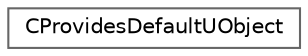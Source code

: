 digraph "Graphical Class Hierarchy"
{
 // INTERACTIVE_SVG=YES
 // LATEX_PDF_SIZE
  bgcolor="transparent";
  edge [fontname=Helvetica,fontsize=10,labelfontname=Helvetica,labelfontsize=10];
  node [fontname=Helvetica,fontsize=10,shape=box,height=0.2,width=0.4];
  rankdir="LR";
  Node0 [id="Node000000",label="CProvidesDefaultUObject",height=0.2,width=0.4,color="grey40", fillcolor="white", style="filled",URL="$d1/db9/structCProvidesDefaultUObject.html",tooltip="Access to a global default object is required in order to patch vtables Normally this can be provided..."];
}
